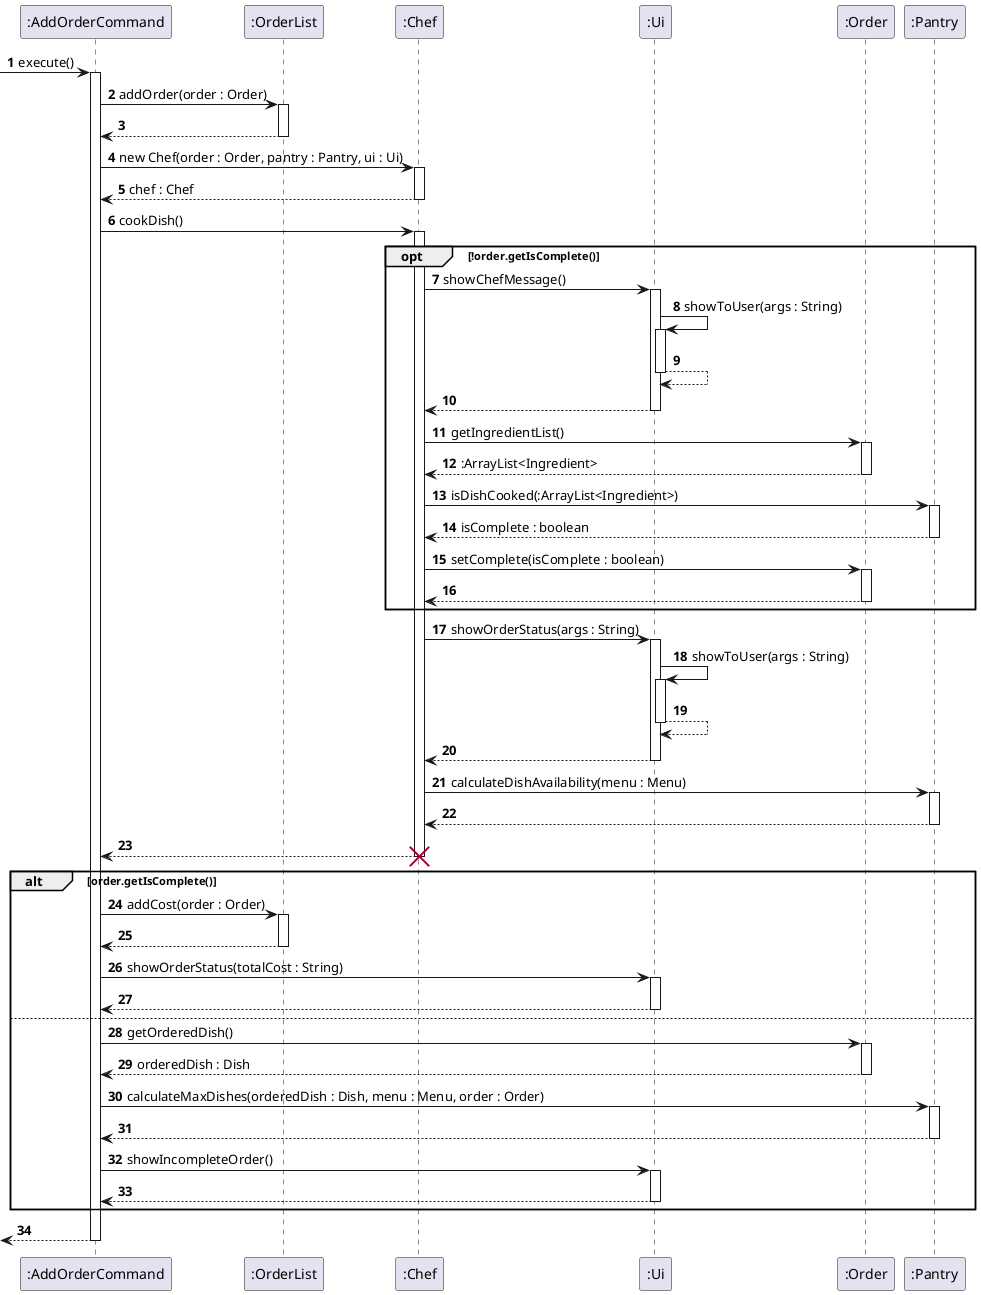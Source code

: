 @startuml
'https://plantuml.com/sequence-diagram

autonumber

-> ":AddOrderCommand" : execute()
    activate ":AddOrderCommand"
    ":AddOrderCommand" -> ":OrderList" : addOrder(order : Order)
        activate ":OrderList"
        return
    ":AddOrderCommand" -> ":Chef" : new Chef(order : Order, pantry : Pantry, ui : Ui)
        activate ":Chef"
        return chef : Chef
    ":AddOrderCommand" -> ":Chef" : cookDish()
        activate ":Chef"
        opt !order.getIsComplete()
            ":Chef" -> ":Ui" : showChefMessage()
                activate ":Ui"
                ":Ui" -> ":Ui" : showToUser(args : String)
                    activate ":Ui"
                return
            return
            ":Chef" -> ":Order" : getIngredientList()
                activate ":Order"
            return :ArrayList<Ingredient>
            ":Chef" -> ":Pantry" : isDishCooked(:ArrayList<Ingredient>)
                activate ":Pantry"
            return isComplete : boolean
            ":Chef" -> ":Order" : setComplete(isComplete : boolean)
                activate ":Order"
            return
        end
        ":Chef" -> ":Ui" : showOrderStatus(args : String)
            activate ":Ui"
            ":Ui" -> ":Ui" : showToUser(args : String)
                activate ":Ui"
            return
        return
        ":Chef" -> ":Pantry" : calculateDishAvailability(menu : Menu)
            activate ":Pantry"
            return
        return
        destroy ":Chef"
    alt order.getIsComplete()
        ":AddOrderCommand" -> ":OrderList" : addCost(order : Order)
            activate ":OrderList"
            return
        ":AddOrderCommand" -> ":Ui" : showOrderStatus(totalCost : String)
            activate ":Ui"
            return
    else
        ":AddOrderCommand" -> ":Order" : getOrderedDish()
            activate ":Order"
            return orderedDish : Dish
        ":AddOrderCommand" -> ":Pantry" : calculateMaxDishes(orderedDish : Dish, menu : Menu, order : Order)
            activate ":Pantry"
            return
        ":AddOrderCommand" -> ":Ui" : showIncompleteOrder()
            activate ":Ui"
            return
    end
return
@enduml